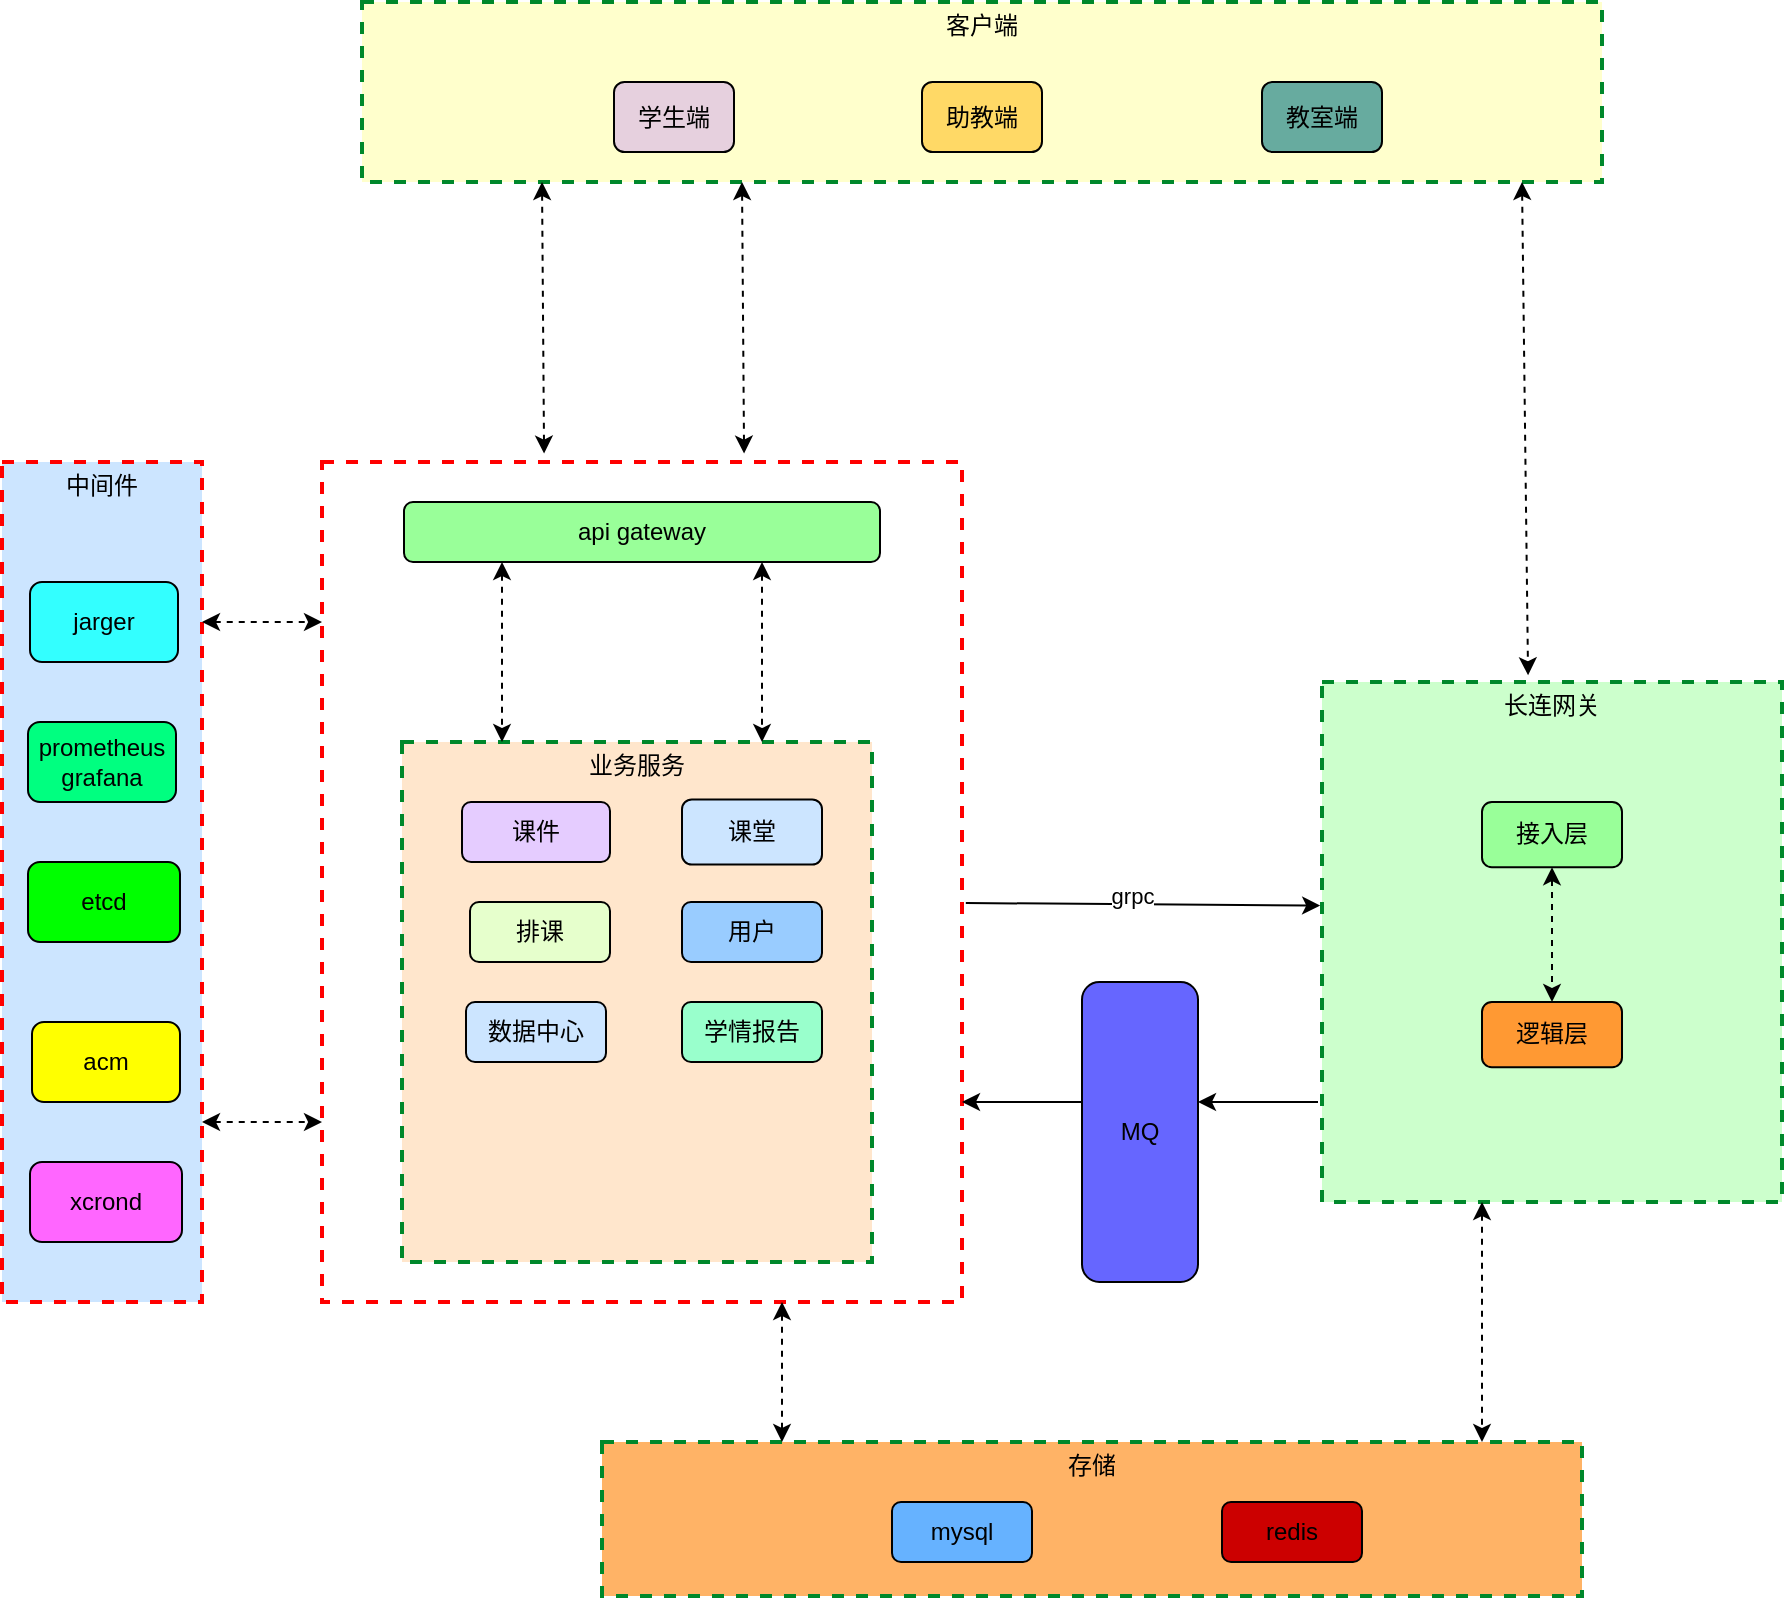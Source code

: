 <mxfile version="18.0.3" type="github">
  <diagram id="w8XUFbw6AmKxc6QEO5la" name="第 1 页">
    <mxGraphModel dx="978" dy="597" grid="1" gridSize="10" guides="1" tooltips="1" connect="1" arrows="1" fold="1" page="1" pageScale="1" pageWidth="1169" pageHeight="1654" math="0" shadow="0">
      <root>
        <mxCell id="0" />
        <mxCell id="1" parent="0" />
        <mxCell id="BGBdsXee6uFdefR1nZ2Q-15" value="存储" style="fontStyle=0;verticalAlign=top;align=center;spacingTop=-2;fillColor=#FFB366;rounded=0;whiteSpace=wrap;html=1;strokeColor=#00882B;strokeWidth=2;dashed=1;container=1;collapsible=0;expand=0;recursiveResize=0;" vertex="1" parent="1">
          <mxGeometry x="440" y="860" width="490" height="77" as="geometry" />
        </mxCell>
        <mxCell id="BGBdsXee6uFdefR1nZ2Q-55" value="mysql" style="rounded=1;whiteSpace=wrap;html=1;fillColor=#66B2FF;" vertex="1" parent="BGBdsXee6uFdefR1nZ2Q-15">
          <mxGeometry x="145" y="30" width="70" height="30" as="geometry" />
        </mxCell>
        <mxCell id="BGBdsXee6uFdefR1nZ2Q-56" value="redis" style="rounded=1;whiteSpace=wrap;html=1;fillColor=#CC0000;" vertex="1" parent="BGBdsXee6uFdefR1nZ2Q-15">
          <mxGeometry x="310" y="30" width="70" height="30" as="geometry" />
        </mxCell>
        <mxCell id="BGBdsXee6uFdefR1nZ2Q-13" value="" style="fontStyle=0;verticalAlign=top;align=center;spacingTop=-2;fillColor=none;rounded=0;whiteSpace=wrap;html=1;strokeColor=#FF0000;strokeWidth=2;dashed=1;container=1;collapsible=0;expand=0;recursiveResize=0;" vertex="1" parent="1">
          <mxGeometry x="300" y="370" width="320" height="420" as="geometry" />
        </mxCell>
        <mxCell id="BGBdsXee6uFdefR1nZ2Q-14" value="api gateway" style="rounded=1;whiteSpace=wrap;html=1;fillColor=#99FF99;" vertex="1" parent="BGBdsXee6uFdefR1nZ2Q-13">
          <mxGeometry x="41" y="20" width="238" height="30" as="geometry" />
        </mxCell>
        <mxCell id="BGBdsXee6uFdefR1nZ2Q-16" value="业务服务" style="fontStyle=0;verticalAlign=top;align=center;spacingTop=-2;fillColor=#FFE6CC;rounded=0;whiteSpace=wrap;html=1;strokeColor=#00882B;strokeWidth=2;dashed=1;container=1;collapsible=0;expand=0;recursiveResize=0;" vertex="1" parent="BGBdsXee6uFdefR1nZ2Q-13">
          <mxGeometry x="40" y="140" width="235" height="260" as="geometry" />
        </mxCell>
        <mxCell id="BGBdsXee6uFdefR1nZ2Q-17" value="课堂" style="rounded=1;whiteSpace=wrap;html=1;fillColor=#CCE5FF;" vertex="1" parent="BGBdsXee6uFdefR1nZ2Q-16">
          <mxGeometry x="140" y="28.69" width="70" height="32.62" as="geometry" />
        </mxCell>
        <mxCell id="BGBdsXee6uFdefR1nZ2Q-25" value="课件" style="rounded=1;whiteSpace=wrap;html=1;fillColor=#E5CCFF;" vertex="1" parent="BGBdsXee6uFdefR1nZ2Q-16">
          <mxGeometry x="30" y="30" width="74" height="30" as="geometry" />
        </mxCell>
        <mxCell id="BGBdsXee6uFdefR1nZ2Q-12" value="排课" style="rounded=1;whiteSpace=wrap;html=1;fillColor=#E6FFCC;" vertex="1" parent="BGBdsXee6uFdefR1nZ2Q-16">
          <mxGeometry x="34" y="80" width="70" height="30" as="geometry" />
        </mxCell>
        <mxCell id="BGBdsXee6uFdefR1nZ2Q-22" value="用户" style="rounded=1;whiteSpace=wrap;html=1;fillColor=#99CCFF;" vertex="1" parent="BGBdsXee6uFdefR1nZ2Q-16">
          <mxGeometry x="140" y="80" width="70" height="30" as="geometry" />
        </mxCell>
        <mxCell id="BGBdsXee6uFdefR1nZ2Q-23" value="数据中心" style="rounded=1;whiteSpace=wrap;html=1;fillColor=#CCE5FF;" vertex="1" parent="BGBdsXee6uFdefR1nZ2Q-16">
          <mxGeometry x="32" y="130" width="70" height="30" as="geometry" />
        </mxCell>
        <mxCell id="BGBdsXee6uFdefR1nZ2Q-24" value="学情报告" style="rounded=1;whiteSpace=wrap;html=1;fillColor=#99FFCC;" vertex="1" parent="BGBdsXee6uFdefR1nZ2Q-16">
          <mxGeometry x="140" y="130" width="70" height="30" as="geometry" />
        </mxCell>
        <mxCell id="BGBdsXee6uFdefR1nZ2Q-46" value="" style="html=1;labelBackgroundColor=#ffffff;startArrow=classic;startFill=1;startSize=6;endArrow=classic;endFill=1;endSize=6;jettySize=auto;orthogonalLoop=1;strokeWidth=1;dashed=1;fontSize=14;rounded=0;" edge="1" parent="BGBdsXee6uFdefR1nZ2Q-13">
          <mxGeometry width="60" height="60" relative="1" as="geometry">
            <mxPoint x="90" y="50" as="sourcePoint" />
            <mxPoint x="90" y="140" as="targetPoint" />
          </mxGeometry>
        </mxCell>
        <mxCell id="BGBdsXee6uFdefR1nZ2Q-47" value="" style="html=1;labelBackgroundColor=#ffffff;startArrow=classic;startFill=1;startSize=6;endArrow=classic;endFill=1;endSize=6;jettySize=auto;orthogonalLoop=1;strokeWidth=1;dashed=1;fontSize=14;rounded=0;" edge="1" parent="BGBdsXee6uFdefR1nZ2Q-13">
          <mxGeometry width="60" height="60" relative="1" as="geometry">
            <mxPoint x="220" y="50" as="sourcePoint" />
            <mxPoint x="220" y="140" as="targetPoint" />
            <Array as="points">
              <mxPoint x="220" y="90" />
            </Array>
          </mxGeometry>
        </mxCell>
        <mxCell id="BGBdsXee6uFdefR1nZ2Q-18" value="中间件" style="fontStyle=0;verticalAlign=top;align=center;spacingTop=-2;fillColor=#CCE5FF;rounded=0;whiteSpace=wrap;html=1;strokeColor=#FF0000;strokeWidth=2;dashed=1;container=1;collapsible=0;expand=0;recursiveResize=0;" vertex="1" parent="1">
          <mxGeometry x="140" y="370" width="100" height="420" as="geometry" />
        </mxCell>
        <mxCell id="BGBdsXee6uFdefR1nZ2Q-4" value="jarger" style="rounded=1;whiteSpace=wrap;html=1;fillColor=#33FFFF;" vertex="1" parent="BGBdsXee6uFdefR1nZ2Q-18">
          <mxGeometry x="14" y="60" width="74" height="40" as="geometry" />
        </mxCell>
        <mxCell id="BGBdsXee6uFdefR1nZ2Q-5" value="prometheus grafana" style="rounded=1;whiteSpace=wrap;html=1;fillColor=#00FF80;" vertex="1" parent="BGBdsXee6uFdefR1nZ2Q-18">
          <mxGeometry x="13" y="130" width="74" height="40" as="geometry" />
        </mxCell>
        <mxCell id="BGBdsXee6uFdefR1nZ2Q-6" value="acm" style="rounded=1;whiteSpace=wrap;html=1;fillColor=#FFFF00;" vertex="1" parent="BGBdsXee6uFdefR1nZ2Q-18">
          <mxGeometry x="15" y="280" width="74" height="40" as="geometry" />
        </mxCell>
        <mxCell id="BGBdsXee6uFdefR1nZ2Q-3" value="etcd" style="rounded=1;whiteSpace=wrap;html=1;fillColor=#00FF00;" vertex="1" parent="BGBdsXee6uFdefR1nZ2Q-18">
          <mxGeometry x="13" y="200" width="76" height="40" as="geometry" />
        </mxCell>
        <mxCell id="BGBdsXee6uFdefR1nZ2Q-26" value="xcrond" style="rounded=1;whiteSpace=wrap;html=1;fillColor=#FF66FF;" vertex="1" parent="BGBdsXee6uFdefR1nZ2Q-18">
          <mxGeometry x="14" y="350" width="76" height="40" as="geometry" />
        </mxCell>
        <mxCell id="BGBdsXee6uFdefR1nZ2Q-30" value="" style="html=1;labelBackgroundColor=#ffffff;startArrow=classic;startFill=1;startSize=6;endArrow=classic;endFill=1;endSize=6;jettySize=auto;orthogonalLoop=1;strokeWidth=1;dashed=1;fontSize=14;rounded=0;" edge="1" parent="1">
          <mxGeometry width="60" height="60" relative="1" as="geometry">
            <mxPoint x="240" y="450" as="sourcePoint" />
            <mxPoint x="300" y="450" as="targetPoint" />
          </mxGeometry>
        </mxCell>
        <mxCell id="BGBdsXee6uFdefR1nZ2Q-33" value="" style="html=1;labelBackgroundColor=#ffffff;startArrow=classic;startFill=1;startSize=6;endArrow=classic;endFill=1;endSize=6;jettySize=auto;orthogonalLoop=1;strokeWidth=1;dashed=1;fontSize=14;rounded=0;" edge="1" parent="1">
          <mxGeometry width="60" height="60" relative="1" as="geometry">
            <mxPoint x="240" y="700" as="sourcePoint" />
            <mxPoint x="300" y="700" as="targetPoint" />
          </mxGeometry>
        </mxCell>
        <mxCell id="BGBdsXee6uFdefR1nZ2Q-34" value="客户端" style="fontStyle=0;verticalAlign=top;align=center;spacingTop=-2;fillColor=#FFFFCC;rounded=0;whiteSpace=wrap;html=1;strokeColor=#00882B;strokeWidth=2;dashed=1;container=1;collapsible=0;expand=0;recursiveResize=0;" vertex="1" parent="1">
          <mxGeometry x="320" y="140" width="620" height="90" as="geometry" />
        </mxCell>
        <mxCell id="BGBdsXee6uFdefR1nZ2Q-35" value="学生端" style="rounded=1;whiteSpace=wrap;html=1;fillColor=#E6D0DE;" vertex="1" parent="BGBdsXee6uFdefR1nZ2Q-34">
          <mxGeometry x="126" y="40" width="60" height="35" as="geometry" />
        </mxCell>
        <mxCell id="BGBdsXee6uFdefR1nZ2Q-36" value="助教端" style="rounded=1;whiteSpace=wrap;html=1;fillColor=#FFD966;" vertex="1" parent="BGBdsXee6uFdefR1nZ2Q-34">
          <mxGeometry x="280" y="40" width="60" height="35" as="geometry" />
        </mxCell>
        <mxCell id="BGBdsXee6uFdefR1nZ2Q-37" value="教室端" style="rounded=1;whiteSpace=wrap;html=1;fillColor=#67AB9F;" vertex="1" parent="BGBdsXee6uFdefR1nZ2Q-34">
          <mxGeometry x="450" y="40" width="60" height="35" as="geometry" />
        </mxCell>
        <mxCell id="BGBdsXee6uFdefR1nZ2Q-44" value="" style="html=1;labelBackgroundColor=#ffffff;startArrow=classic;startFill=1;startSize=6;endArrow=classic;endFill=1;endSize=6;jettySize=auto;orthogonalLoop=1;strokeWidth=1;dashed=1;fontSize=14;rounded=0;entryX=0.347;entryY=-0.01;entryDx=0;entryDy=0;entryPerimeter=0;" edge="1" parent="1" target="BGBdsXee6uFdefR1nZ2Q-13">
          <mxGeometry width="60" height="60" relative="1" as="geometry">
            <mxPoint x="410" y="230" as="sourcePoint" />
            <mxPoint x="410" y="328" as="targetPoint" />
          </mxGeometry>
        </mxCell>
        <mxCell id="BGBdsXee6uFdefR1nZ2Q-45" value="" style="html=1;labelBackgroundColor=#ffffff;startArrow=classic;startFill=1;startSize=6;endArrow=classic;endFill=1;endSize=6;jettySize=auto;orthogonalLoop=1;strokeWidth=1;dashed=1;fontSize=14;rounded=0;entryX=0.347;entryY=-0.01;entryDx=0;entryDy=0;entryPerimeter=0;" edge="1" parent="1">
          <mxGeometry width="60" height="60" relative="1" as="geometry">
            <mxPoint x="510" y="230" as="sourcePoint" />
            <mxPoint x="511.04" y="365.8" as="targetPoint" />
          </mxGeometry>
        </mxCell>
        <mxCell id="BGBdsXee6uFdefR1nZ2Q-48" value="长连网关" style="fontStyle=0;verticalAlign=top;align=center;spacingTop=-2;fillColor=#CCFFCC;rounded=0;whiteSpace=wrap;html=1;strokeColor=#00882B;strokeWidth=2;dashed=1;container=1;collapsible=0;expand=0;recursiveResize=0;" vertex="1" parent="1">
          <mxGeometry x="800" y="480" width="230" height="260" as="geometry" />
        </mxCell>
        <mxCell id="BGBdsXee6uFdefR1nZ2Q-70" value="接入层" style="rounded=1;whiteSpace=wrap;html=1;fillColor=#99FF99;" vertex="1" parent="BGBdsXee6uFdefR1nZ2Q-48">
          <mxGeometry x="80" y="60" width="70" height="32.62" as="geometry" />
        </mxCell>
        <mxCell id="BGBdsXee6uFdefR1nZ2Q-71" value="逻辑层" style="rounded=1;whiteSpace=wrap;html=1;fillColor=#FF9933;" vertex="1" parent="BGBdsXee6uFdefR1nZ2Q-48">
          <mxGeometry x="80" y="160" width="70" height="32.62" as="geometry" />
        </mxCell>
        <mxCell id="BGBdsXee6uFdefR1nZ2Q-72" value="" style="html=1;labelBackgroundColor=#ffffff;startArrow=classic;startFill=1;startSize=6;endArrow=classic;endFill=1;endSize=6;jettySize=auto;orthogonalLoop=1;strokeWidth=1;dashed=1;fontSize=14;rounded=0;exitX=0.5;exitY=1;exitDx=0;exitDy=0;" edge="1" parent="BGBdsXee6uFdefR1nZ2Q-48" source="BGBdsXee6uFdefR1nZ2Q-70">
          <mxGeometry width="60" height="60" relative="1" as="geometry">
            <mxPoint x="115" y="100" as="sourcePoint" />
            <mxPoint x="115" y="160" as="targetPoint" />
            <Array as="points">
              <mxPoint x="115" y="160" />
            </Array>
          </mxGeometry>
        </mxCell>
        <mxCell id="BGBdsXee6uFdefR1nZ2Q-49" value="MQ" style="rounded=1;whiteSpace=wrap;html=1;fillColor=#6666FF;" vertex="1" parent="1">
          <mxGeometry x="680" y="630" width="58" height="150" as="geometry" />
        </mxCell>
        <mxCell id="BGBdsXee6uFdefR1nZ2Q-50" value="" style="html=1;labelBackgroundColor=#ffffff;endArrow=classic;endFill=1;endSize=6;jettySize=auto;orthogonalLoop=1;strokeWidth=1;fontSize=14;rounded=0;entryX=-0.004;entryY=0.43;entryDx=0;entryDy=0;entryPerimeter=0;exitX=1.006;exitY=0.525;exitDx=0;exitDy=0;exitPerimeter=0;" edge="1" parent="1" source="BGBdsXee6uFdefR1nZ2Q-13" target="BGBdsXee6uFdefR1nZ2Q-48">
          <mxGeometry width="60" height="60" relative="1" as="geometry">
            <mxPoint x="620" y="550" as="sourcePoint" />
            <mxPoint x="680" y="490" as="targetPoint" />
          </mxGeometry>
        </mxCell>
        <mxCell id="BGBdsXee6uFdefR1nZ2Q-53" value="grpc" style="edgeLabel;html=1;align=center;verticalAlign=middle;resizable=0;points=[];" vertex="1" connectable="0" parent="BGBdsXee6uFdefR1nZ2Q-50">
          <mxGeometry x="-0.062" y="4" relative="1" as="geometry">
            <mxPoint as="offset" />
          </mxGeometry>
        </mxCell>
        <mxCell id="BGBdsXee6uFdefR1nZ2Q-51" value="" style="html=1;labelBackgroundColor=#ffffff;endArrow=classic;endFill=1;endSize=6;jettySize=auto;orthogonalLoop=1;strokeWidth=1;fontSize=14;rounded=0;" edge="1" parent="1">
          <mxGeometry width="60" height="60" relative="1" as="geometry">
            <mxPoint x="798" y="690" as="sourcePoint" />
            <mxPoint x="738" y="690" as="targetPoint" />
          </mxGeometry>
        </mxCell>
        <mxCell id="BGBdsXee6uFdefR1nZ2Q-52" value="" style="html=1;labelBackgroundColor=#ffffff;endArrow=classic;endFill=1;endSize=6;jettySize=auto;orthogonalLoop=1;strokeWidth=1;fontSize=14;rounded=0;" edge="1" parent="1">
          <mxGeometry width="60" height="60" relative="1" as="geometry">
            <mxPoint x="680" y="690" as="sourcePoint" />
            <mxPoint x="620" y="690" as="targetPoint" />
          </mxGeometry>
        </mxCell>
        <mxCell id="BGBdsXee6uFdefR1nZ2Q-54" value="" style="html=1;labelBackgroundColor=#ffffff;startArrow=classic;startFill=1;startSize=6;endArrow=classic;endFill=1;endSize=6;jettySize=auto;orthogonalLoop=1;strokeWidth=1;dashed=1;fontSize=14;rounded=0;entryX=0.448;entryY=-0.013;entryDx=0;entryDy=0;entryPerimeter=0;" edge="1" parent="1" target="BGBdsXee6uFdefR1nZ2Q-48">
          <mxGeometry width="60" height="60" relative="1" as="geometry">
            <mxPoint x="900" y="230" as="sourcePoint" />
            <mxPoint x="901.04" y="365.8" as="targetPoint" />
          </mxGeometry>
        </mxCell>
        <mxCell id="BGBdsXee6uFdefR1nZ2Q-68" value="" style="html=1;labelBackgroundColor=#ffffff;startArrow=classic;startFill=1;startSize=6;endArrow=classic;endFill=1;endSize=6;jettySize=auto;orthogonalLoop=1;strokeWidth=1;dashed=1;fontSize=14;rounded=0;" edge="1" parent="1">
          <mxGeometry width="60" height="60" relative="1" as="geometry">
            <mxPoint x="530" y="790" as="sourcePoint" />
            <mxPoint x="530" y="860" as="targetPoint" />
            <Array as="points">
              <mxPoint x="530" y="810" />
            </Array>
          </mxGeometry>
        </mxCell>
        <mxCell id="BGBdsXee6uFdefR1nZ2Q-69" value="" style="html=1;labelBackgroundColor=#ffffff;startArrow=classic;startFill=1;startSize=6;endArrow=classic;endFill=1;endSize=6;jettySize=auto;orthogonalLoop=1;strokeWidth=1;dashed=1;fontSize=14;rounded=0;" edge="1" parent="1">
          <mxGeometry width="60" height="60" relative="1" as="geometry">
            <mxPoint x="880" y="740" as="sourcePoint" />
            <mxPoint x="880" y="860" as="targetPoint" />
            <Array as="points">
              <mxPoint x="880" y="810" />
            </Array>
          </mxGeometry>
        </mxCell>
      </root>
    </mxGraphModel>
  </diagram>
</mxfile>
